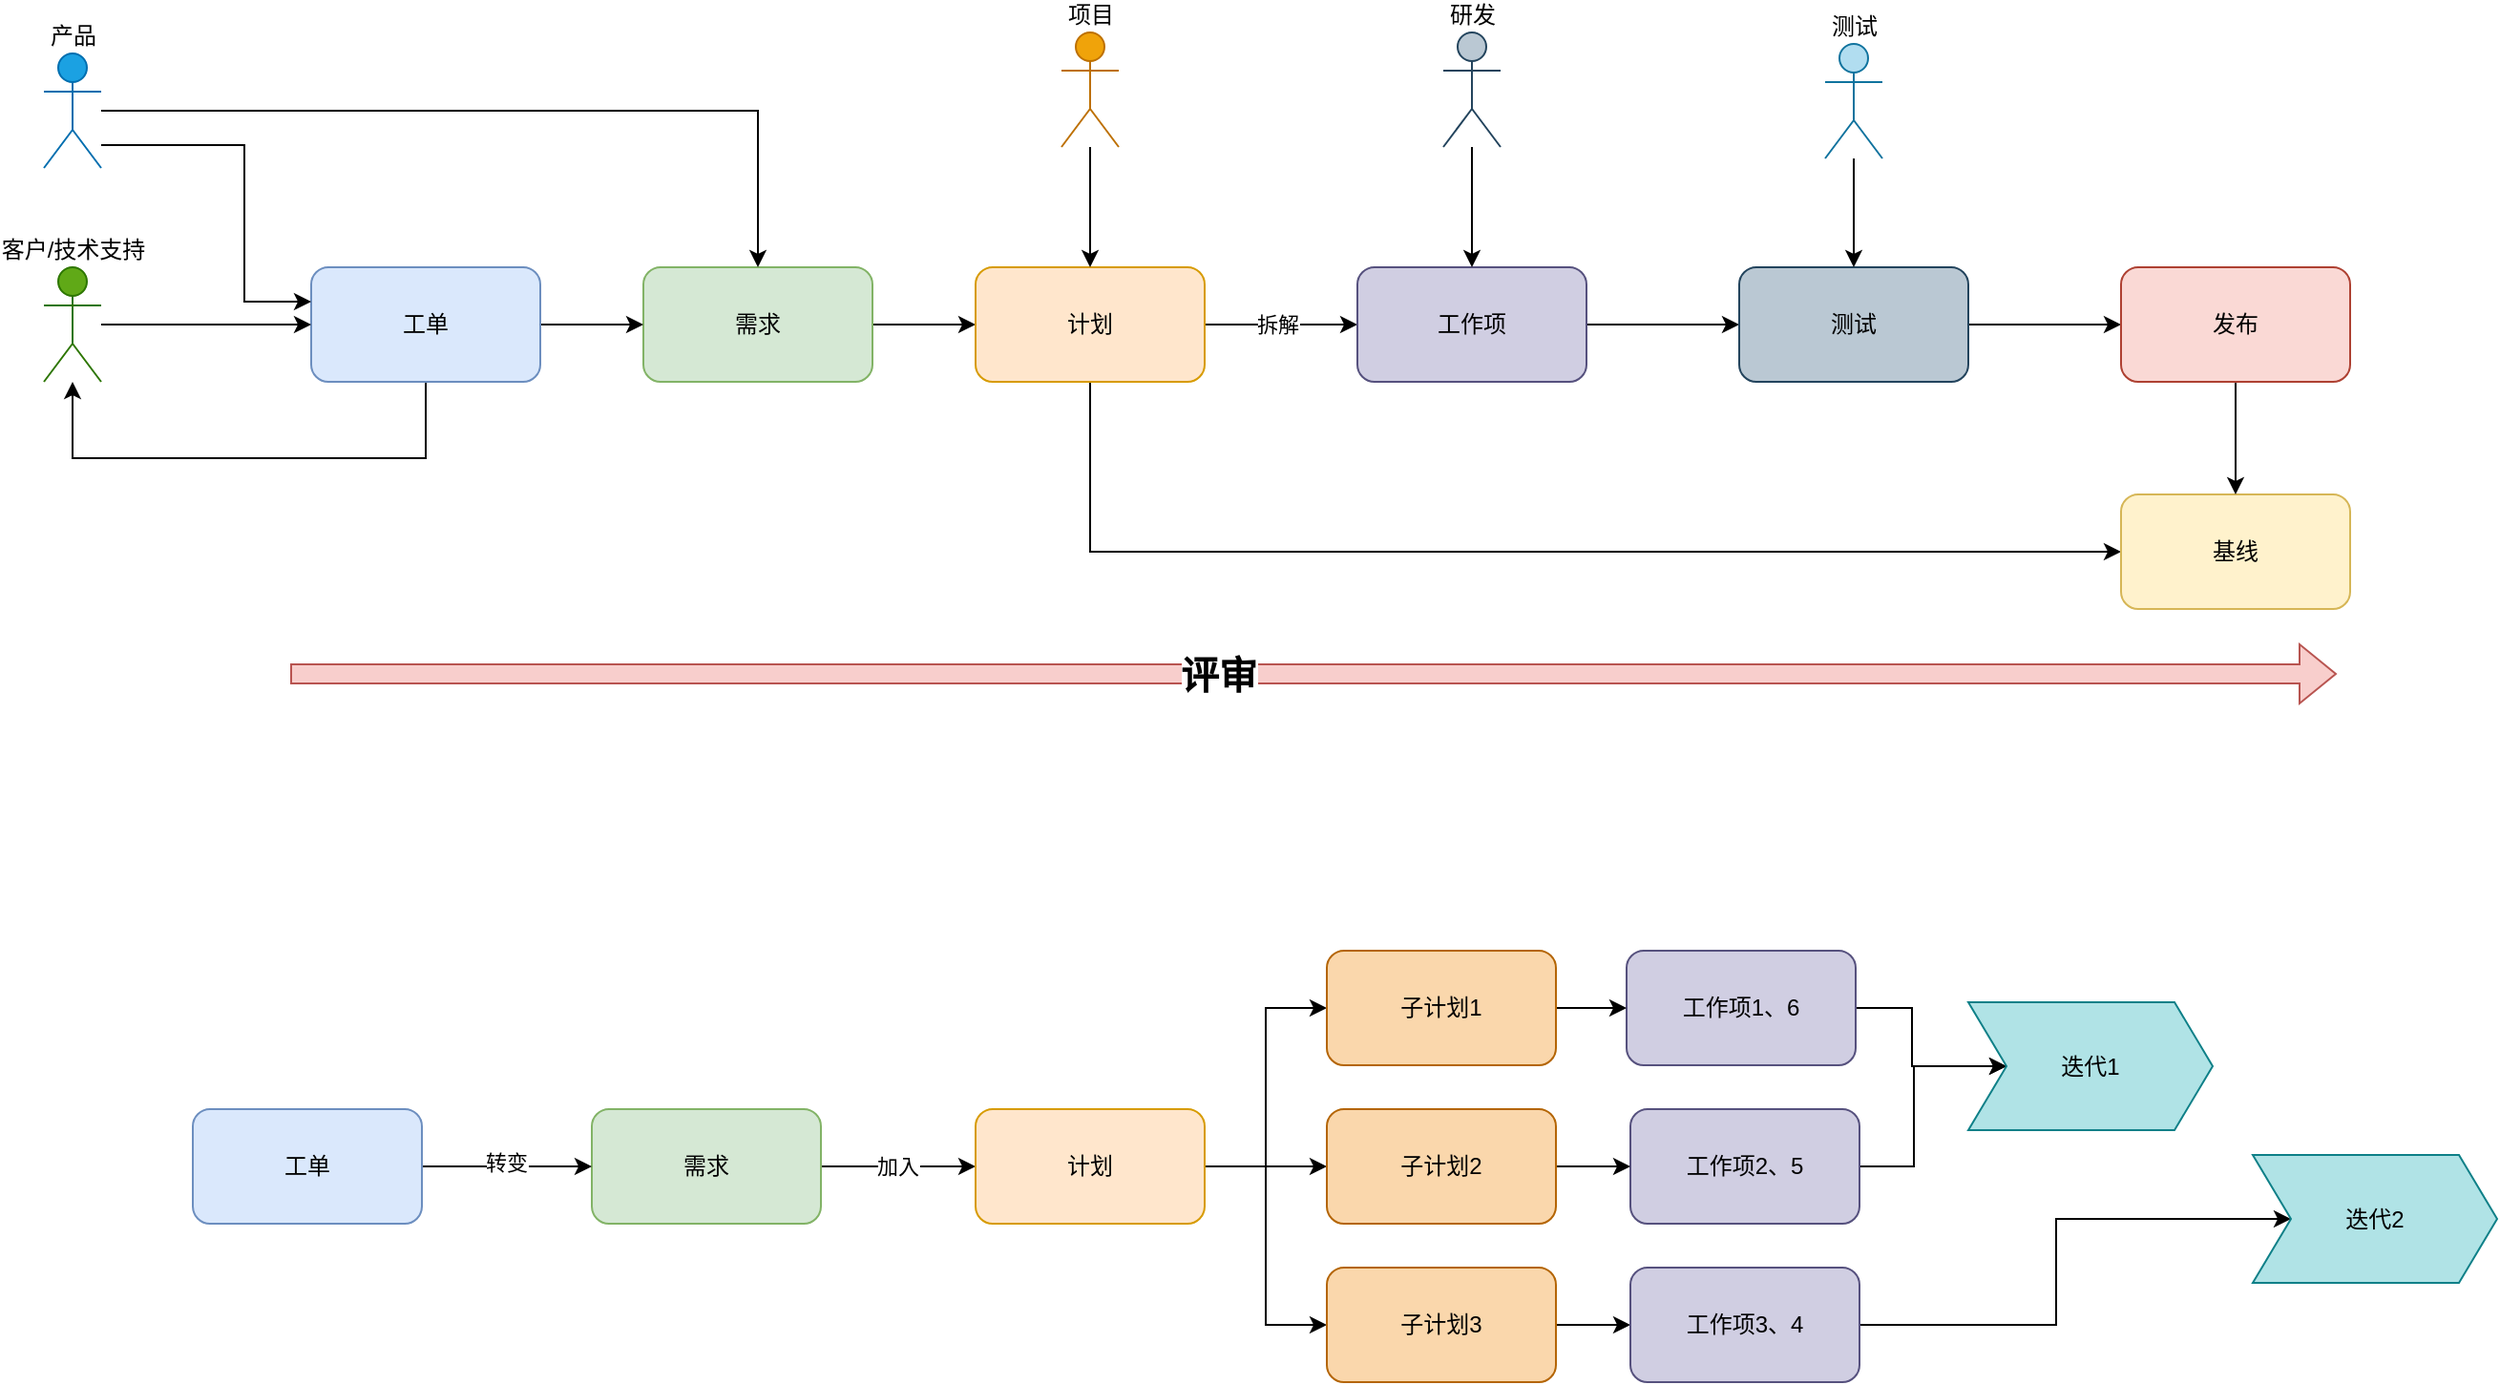<mxfile version="24.7.5">
  <diagram name="第 1 页" id="2eZtoxfymG-URuHRlI57">
    <mxGraphModel dx="1862" dy="1158" grid="0" gridSize="10" guides="1" tooltips="1" connect="1" arrows="1" fold="1" page="0" pageScale="1" pageWidth="827" pageHeight="1169" math="0" shadow="0">
      <root>
        <mxCell id="0" />
        <mxCell id="1" parent="0" />
        <mxCell id="0LN4HkRfIZQRdqv7bYkw-5" value="" style="edgeStyle=orthogonalEdgeStyle;rounded=0;orthogonalLoop=1;jettySize=auto;html=1;" parent="1" source="0LN4HkRfIZQRdqv7bYkw-1" target="0LN4HkRfIZQRdqv7bYkw-2" edge="1">
          <mxGeometry relative="1" as="geometry" />
        </mxCell>
        <mxCell id="0LN4HkRfIZQRdqv7bYkw-1" value="需求" style="rounded=1;whiteSpace=wrap;html=1;fillColor=#d5e8d4;strokeColor=#82b366;" parent="1" vertex="1">
          <mxGeometry x="26" y="272" width="120" height="60" as="geometry" />
        </mxCell>
        <mxCell id="TCPbzHH-cpWdyVpnec0z-8" value="" style="edgeStyle=orthogonalEdgeStyle;rounded=0;orthogonalLoop=1;jettySize=auto;html=1;" parent="1" source="0LN4HkRfIZQRdqv7bYkw-2" target="TCPbzHH-cpWdyVpnec0z-7" edge="1">
          <mxGeometry relative="1" as="geometry" />
        </mxCell>
        <mxCell id="TCPbzHH-cpWdyVpnec0z-9" value="拆解" style="edgeLabel;html=1;align=center;verticalAlign=middle;resizable=0;points=[];" parent="TCPbzHH-cpWdyVpnec0z-8" vertex="1" connectable="0">
          <mxGeometry x="-0.047" relative="1" as="geometry">
            <mxPoint as="offset" />
          </mxGeometry>
        </mxCell>
        <mxCell id="TCPbzHH-cpWdyVpnec0z-21" style="edgeStyle=orthogonalEdgeStyle;rounded=0;orthogonalLoop=1;jettySize=auto;html=1;entryX=0;entryY=0.5;entryDx=0;entryDy=0;" parent="1" source="0LN4HkRfIZQRdqv7bYkw-2" target="0LN4HkRfIZQRdqv7bYkw-7" edge="1">
          <mxGeometry relative="1" as="geometry">
            <Array as="points">
              <mxPoint x="260" y="421" />
            </Array>
          </mxGeometry>
        </mxCell>
        <mxCell id="0LN4HkRfIZQRdqv7bYkw-2" value="计划" style="rounded=1;whiteSpace=wrap;html=1;fillColor=#ffe6cc;strokeColor=#d79b00;" parent="1" vertex="1">
          <mxGeometry x="200" y="272" width="120" height="60" as="geometry" />
        </mxCell>
        <mxCell id="0LN4HkRfIZQRdqv7bYkw-11" style="edgeStyle=orthogonalEdgeStyle;rounded=0;orthogonalLoop=1;jettySize=auto;html=1;" parent="1" source="0LN4HkRfIZQRdqv7bYkw-3" target="0LN4HkRfIZQRdqv7bYkw-1" edge="1">
          <mxGeometry relative="1" as="geometry" />
        </mxCell>
        <mxCell id="TCPbzHH-cpWdyVpnec0z-3" style="edgeStyle=orthogonalEdgeStyle;rounded=0;orthogonalLoop=1;jettySize=auto;html=1;" parent="1" source="0LN4HkRfIZQRdqv7bYkw-3" target="0LN4HkRfIZQRdqv7bYkw-14" edge="1">
          <mxGeometry relative="1" as="geometry">
            <mxPoint x="-279" y="341" as="targetPoint" />
            <Array as="points">
              <mxPoint x="-88" y="372" />
              <mxPoint x="-273" y="372" />
            </Array>
          </mxGeometry>
        </mxCell>
        <mxCell id="0LN4HkRfIZQRdqv7bYkw-3" value="工单" style="rounded=1;whiteSpace=wrap;html=1;fillColor=#dae8fc;strokeColor=#6c8ebf;" parent="1" vertex="1">
          <mxGeometry x="-148" y="272" width="120" height="60" as="geometry" />
        </mxCell>
        <mxCell id="0LN4HkRfIZQRdqv7bYkw-7" value="基线" style="rounded=1;whiteSpace=wrap;html=1;fillColor=#fff2cc;strokeColor=#d6b656;" parent="1" vertex="1">
          <mxGeometry x="800" y="391" width="120" height="60" as="geometry" />
        </mxCell>
        <mxCell id="0LN4HkRfIZQRdqv7bYkw-9" value="" style="shape=flexArrow;endArrow=classic;html=1;rounded=0;fillColor=#f8cecc;strokeColor=#b85450;fontSize=23;fontStyle=1" parent="1" edge="1">
          <mxGeometry width="50" height="50" relative="1" as="geometry">
            <mxPoint x="-159" y="485" as="sourcePoint" />
            <mxPoint x="913" y="485" as="targetPoint" />
          </mxGeometry>
        </mxCell>
        <mxCell id="0LN4HkRfIZQRdqv7bYkw-10" value="评审" style="edgeLabel;html=1;align=center;verticalAlign=middle;resizable=0;points=[];fontStyle=1;fontSize=20;" parent="0LN4HkRfIZQRdqv7bYkw-9" vertex="1" connectable="0">
          <mxGeometry x="-0.094" y="-5" relative="1" as="geometry">
            <mxPoint y="-5" as="offset" />
          </mxGeometry>
        </mxCell>
        <mxCell id="0LN4HkRfIZQRdqv7bYkw-15" style="edgeStyle=orthogonalEdgeStyle;rounded=0;orthogonalLoop=1;jettySize=auto;html=1;" parent="1" source="0LN4HkRfIZQRdqv7bYkw-14" target="0LN4HkRfIZQRdqv7bYkw-3" edge="1">
          <mxGeometry relative="1" as="geometry" />
        </mxCell>
        <mxCell id="0LN4HkRfIZQRdqv7bYkw-14" value="客户/技术支持" style="shape=umlActor;verticalLabelPosition=top;verticalAlign=bottom;html=1;outlineConnect=0;fillColor=#60a917;fontColor=#000000;strokeColor=#2D7600;labelPosition=center;align=center;" parent="1" vertex="1">
          <mxGeometry x="-288" y="272" width="30" height="60" as="geometry" />
        </mxCell>
        <mxCell id="0LN4HkRfIZQRdqv7bYkw-21" style="edgeStyle=orthogonalEdgeStyle;rounded=0;orthogonalLoop=1;jettySize=auto;html=1;" parent="1" source="0LN4HkRfIZQRdqv7bYkw-16" target="0LN4HkRfIZQRdqv7bYkw-3" edge="1">
          <mxGeometry relative="1" as="geometry">
            <Array as="points">
              <mxPoint x="-183" y="208" />
              <mxPoint x="-183" y="290" />
            </Array>
          </mxGeometry>
        </mxCell>
        <mxCell id="0LN4HkRfIZQRdqv7bYkw-22" style="edgeStyle=orthogonalEdgeStyle;rounded=0;orthogonalLoop=1;jettySize=auto;html=1;" parent="1" source="0LN4HkRfIZQRdqv7bYkw-16" target="0LN4HkRfIZQRdqv7bYkw-1" edge="1">
          <mxGeometry relative="1" as="geometry" />
        </mxCell>
        <mxCell id="0LN4HkRfIZQRdqv7bYkw-16" value="产品" style="shape=umlActor;verticalLabelPosition=top;verticalAlign=bottom;html=1;outlineConnect=0;fillColor=#1ba1e2;fontColor=default;strokeColor=#006EAF;labelPosition=center;align=center;" parent="1" vertex="1">
          <mxGeometry x="-288" y="160" width="30" height="60" as="geometry" />
        </mxCell>
        <mxCell id="TCPbzHH-cpWdyVpnec0z-6" value="" style="edgeStyle=orthogonalEdgeStyle;rounded=0;orthogonalLoop=1;jettySize=auto;html=1;" parent="1" source="TCPbzHH-cpWdyVpnec0z-4" target="0LN4HkRfIZQRdqv7bYkw-2" edge="1">
          <mxGeometry relative="1" as="geometry" />
        </mxCell>
        <mxCell id="TCPbzHH-cpWdyVpnec0z-4" value="项目" style="shape=umlActor;verticalLabelPosition=top;verticalAlign=bottom;html=1;outlineConnect=0;fillColor=#f0a30a;fontColor=#000000;strokeColor=#BD7000;labelPosition=center;align=center;" parent="1" vertex="1">
          <mxGeometry x="245" y="149" width="30" height="60" as="geometry" />
        </mxCell>
        <mxCell id="TCPbzHH-cpWdyVpnec0z-11" value="" style="edgeStyle=orthogonalEdgeStyle;rounded=0;orthogonalLoop=1;jettySize=auto;html=1;" parent="1" source="TCPbzHH-cpWdyVpnec0z-7" target="TCPbzHH-cpWdyVpnec0z-10" edge="1">
          <mxGeometry relative="1" as="geometry" />
        </mxCell>
        <mxCell id="TCPbzHH-cpWdyVpnec0z-7" value="工作项" style="rounded=1;whiteSpace=wrap;html=1;fillColor=#d0cee2;strokeColor=#56517e;" parent="1" vertex="1">
          <mxGeometry x="400" y="272" width="120" height="60" as="geometry" />
        </mxCell>
        <mxCell id="TCPbzHH-cpWdyVpnec0z-13" value="" style="edgeStyle=orthogonalEdgeStyle;rounded=0;orthogonalLoop=1;jettySize=auto;html=1;" parent="1" source="TCPbzHH-cpWdyVpnec0z-10" target="TCPbzHH-cpWdyVpnec0z-12" edge="1">
          <mxGeometry relative="1" as="geometry" />
        </mxCell>
        <mxCell id="TCPbzHH-cpWdyVpnec0z-10" value="测试" style="rounded=1;whiteSpace=wrap;html=1;fillColor=#bac8d3;strokeColor=#23445d;" parent="1" vertex="1">
          <mxGeometry x="600" y="272" width="120" height="60" as="geometry" />
        </mxCell>
        <mxCell id="TCPbzHH-cpWdyVpnec0z-20" value="" style="edgeStyle=orthogonalEdgeStyle;rounded=0;orthogonalLoop=1;jettySize=auto;html=1;" parent="1" source="TCPbzHH-cpWdyVpnec0z-12" target="0LN4HkRfIZQRdqv7bYkw-7" edge="1">
          <mxGeometry relative="1" as="geometry" />
        </mxCell>
        <mxCell id="TCPbzHH-cpWdyVpnec0z-12" value="发布" style="rounded=1;whiteSpace=wrap;html=1;fillColor=#fad9d5;strokeColor=#ae4132;" parent="1" vertex="1">
          <mxGeometry x="800" y="272" width="120" height="60" as="geometry" />
        </mxCell>
        <mxCell id="TCPbzHH-cpWdyVpnec0z-15" value="" style="edgeStyle=orthogonalEdgeStyle;rounded=0;orthogonalLoop=1;jettySize=auto;html=1;" parent="1" source="TCPbzHH-cpWdyVpnec0z-14" target="TCPbzHH-cpWdyVpnec0z-7" edge="1">
          <mxGeometry relative="1" as="geometry" />
        </mxCell>
        <mxCell id="TCPbzHH-cpWdyVpnec0z-14" value="研发" style="shape=umlActor;verticalLabelPosition=top;verticalAlign=bottom;html=1;outlineConnect=0;fillColor=#bac8d3;strokeColor=#23445d;labelPosition=center;align=center;" parent="1" vertex="1">
          <mxGeometry x="445" y="149" width="30" height="60" as="geometry" />
        </mxCell>
        <mxCell id="TCPbzHH-cpWdyVpnec0z-17" value="" style="edgeStyle=orthogonalEdgeStyle;rounded=0;orthogonalLoop=1;jettySize=auto;html=1;" parent="1" source="TCPbzHH-cpWdyVpnec0z-16" target="TCPbzHH-cpWdyVpnec0z-10" edge="1">
          <mxGeometry relative="1" as="geometry" />
        </mxCell>
        <mxCell id="TCPbzHH-cpWdyVpnec0z-16" value="测试" style="shape=umlActor;verticalLabelPosition=top;verticalAlign=bottom;html=1;outlineConnect=0;fillColor=#b1ddf0;strokeColor=#10739e;labelPosition=center;align=center;" parent="1" vertex="1">
          <mxGeometry x="645" y="155" width="30" height="60" as="geometry" />
        </mxCell>
        <mxCell id="FxvOatLnnnG7d-rD3icm-6" value="" style="edgeStyle=orthogonalEdgeStyle;rounded=0;orthogonalLoop=1;jettySize=auto;html=1;" edge="1" parent="1" source="FxvOatLnnnG7d-rD3icm-1" target="FxvOatLnnnG7d-rD3icm-2">
          <mxGeometry relative="1" as="geometry" />
        </mxCell>
        <mxCell id="FxvOatLnnnG7d-rD3icm-8" value="加入" style="edgeLabel;html=1;align=center;verticalAlign=middle;resizable=0;points=[];" vertex="1" connectable="0" parent="FxvOatLnnnG7d-rD3icm-6">
          <mxGeometry x="-0.015" relative="1" as="geometry">
            <mxPoint as="offset" />
          </mxGeometry>
        </mxCell>
        <mxCell id="FxvOatLnnnG7d-rD3icm-1" value="需求" style="rounded=1;whiteSpace=wrap;html=1;fillColor=#d5e8d4;strokeColor=#82b366;" vertex="1" parent="1">
          <mxGeometry x="-1" y="713" width="120" height="60" as="geometry" />
        </mxCell>
        <mxCell id="FxvOatLnnnG7d-rD3icm-14" style="edgeStyle=orthogonalEdgeStyle;rounded=0;orthogonalLoop=1;jettySize=auto;html=1;" edge="1" parent="1" source="FxvOatLnnnG7d-rD3icm-2" target="FxvOatLnnnG7d-rD3icm-10">
          <mxGeometry relative="1" as="geometry">
            <Array as="points">
              <mxPoint x="352" y="743" />
              <mxPoint x="352" y="660" />
            </Array>
          </mxGeometry>
        </mxCell>
        <mxCell id="FxvOatLnnnG7d-rD3icm-16" style="edgeStyle=orthogonalEdgeStyle;rounded=0;orthogonalLoop=1;jettySize=auto;html=1;" edge="1" parent="1" source="FxvOatLnnnG7d-rD3icm-2" target="FxvOatLnnnG7d-rD3icm-11">
          <mxGeometry relative="1" as="geometry" />
        </mxCell>
        <mxCell id="FxvOatLnnnG7d-rD3icm-17" style="edgeStyle=orthogonalEdgeStyle;rounded=0;orthogonalLoop=1;jettySize=auto;html=1;" edge="1" parent="1" source="FxvOatLnnnG7d-rD3icm-2" target="FxvOatLnnnG7d-rD3icm-12">
          <mxGeometry relative="1" as="geometry">
            <Array as="points">
              <mxPoint x="352" y="743" />
              <mxPoint x="352" y="826" />
            </Array>
          </mxGeometry>
        </mxCell>
        <mxCell id="FxvOatLnnnG7d-rD3icm-2" value="计划" style="rounded=1;whiteSpace=wrap;html=1;fillColor=#ffe6cc;strokeColor=#d79b00;" vertex="1" parent="1">
          <mxGeometry x="200" y="713" width="120" height="60" as="geometry" />
        </mxCell>
        <mxCell id="FxvOatLnnnG7d-rD3icm-5" value="" style="edgeStyle=orthogonalEdgeStyle;rounded=0;orthogonalLoop=1;jettySize=auto;html=1;" edge="1" parent="1" source="FxvOatLnnnG7d-rD3icm-3" target="FxvOatLnnnG7d-rD3icm-1">
          <mxGeometry relative="1" as="geometry" />
        </mxCell>
        <mxCell id="FxvOatLnnnG7d-rD3icm-7" value="转变" style="edgeLabel;html=1;align=center;verticalAlign=middle;resizable=0;points=[];" vertex="1" connectable="0" parent="FxvOatLnnnG7d-rD3icm-5">
          <mxGeometry x="-0.025" y="2" relative="1" as="geometry">
            <mxPoint as="offset" />
          </mxGeometry>
        </mxCell>
        <mxCell id="FxvOatLnnnG7d-rD3icm-3" value="工单" style="rounded=1;whiteSpace=wrap;html=1;fillColor=#dae8fc;strokeColor=#6c8ebf;" vertex="1" parent="1">
          <mxGeometry x="-210" y="713" width="120" height="60" as="geometry" />
        </mxCell>
        <mxCell id="FxvOatLnnnG7d-rD3icm-23" style="edgeStyle=orthogonalEdgeStyle;rounded=0;orthogonalLoop=1;jettySize=auto;html=1;" edge="1" parent="1" source="FxvOatLnnnG7d-rD3icm-4" target="FxvOatLnnnG7d-rD3icm-21">
          <mxGeometry relative="1" as="geometry" />
        </mxCell>
        <mxCell id="FxvOatLnnnG7d-rD3icm-4" value="工作项1、6" style="rounded=1;whiteSpace=wrap;html=1;fillColor=#d0cee2;strokeColor=#56517e;" vertex="1" parent="1">
          <mxGeometry x="541" y="630" width="120" height="60" as="geometry" />
        </mxCell>
        <mxCell id="FxvOatLnnnG7d-rD3icm-24" style="edgeStyle=orthogonalEdgeStyle;rounded=0;orthogonalLoop=1;jettySize=auto;html=1;entryX=0;entryY=0.5;entryDx=0;entryDy=0;" edge="1" parent="1" source="FxvOatLnnnG7d-rD3icm-9" target="FxvOatLnnnG7d-rD3icm-21">
          <mxGeometry relative="1" as="geometry" />
        </mxCell>
        <mxCell id="FxvOatLnnnG7d-rD3icm-9" value="工作项2、5" style="rounded=1;whiteSpace=wrap;html=1;fillColor=#d0cee2;strokeColor=#56517e;" vertex="1" parent="1">
          <mxGeometry x="543" y="713" width="120" height="60" as="geometry" />
        </mxCell>
        <mxCell id="FxvOatLnnnG7d-rD3icm-15" value="" style="edgeStyle=orthogonalEdgeStyle;rounded=0;orthogonalLoop=1;jettySize=auto;html=1;" edge="1" parent="1" source="FxvOatLnnnG7d-rD3icm-10" target="FxvOatLnnnG7d-rD3icm-4">
          <mxGeometry relative="1" as="geometry" />
        </mxCell>
        <mxCell id="FxvOatLnnnG7d-rD3icm-10" value="子计划1" style="rounded=1;whiteSpace=wrap;html=1;fillColor=#fad7ac;strokeColor=#b46504;" vertex="1" parent="1">
          <mxGeometry x="384" y="630" width="120" height="60" as="geometry" />
        </mxCell>
        <mxCell id="FxvOatLnnnG7d-rD3icm-18" value="" style="edgeStyle=orthogonalEdgeStyle;rounded=0;orthogonalLoop=1;jettySize=auto;html=1;" edge="1" parent="1" source="FxvOatLnnnG7d-rD3icm-11" target="FxvOatLnnnG7d-rD3icm-9">
          <mxGeometry relative="1" as="geometry" />
        </mxCell>
        <mxCell id="FxvOatLnnnG7d-rD3icm-11" value="子计划2" style="rounded=1;whiteSpace=wrap;html=1;fillColor=#fad7ac;strokeColor=#b46504;" vertex="1" parent="1">
          <mxGeometry x="384" y="713" width="120" height="60" as="geometry" />
        </mxCell>
        <mxCell id="FxvOatLnnnG7d-rD3icm-19" value="" style="edgeStyle=orthogonalEdgeStyle;rounded=0;orthogonalLoop=1;jettySize=auto;html=1;" edge="1" parent="1" source="FxvOatLnnnG7d-rD3icm-12" target="FxvOatLnnnG7d-rD3icm-13">
          <mxGeometry relative="1" as="geometry" />
        </mxCell>
        <mxCell id="FxvOatLnnnG7d-rD3icm-12" value="子计划3" style="rounded=1;whiteSpace=wrap;html=1;fillColor=#fad7ac;strokeColor=#b46504;" vertex="1" parent="1">
          <mxGeometry x="384" y="796" width="120" height="60" as="geometry" />
        </mxCell>
        <mxCell id="FxvOatLnnnG7d-rD3icm-25" style="edgeStyle=orthogonalEdgeStyle;rounded=0;orthogonalLoop=1;jettySize=auto;html=1;entryX=0;entryY=0.5;entryDx=0;entryDy=0;" edge="1" parent="1" source="FxvOatLnnnG7d-rD3icm-13" target="FxvOatLnnnG7d-rD3icm-22">
          <mxGeometry relative="1" as="geometry" />
        </mxCell>
        <mxCell id="FxvOatLnnnG7d-rD3icm-13" value="工作项3、4" style="rounded=1;whiteSpace=wrap;html=1;fillColor=#d0cee2;strokeColor=#56517e;" vertex="1" parent="1">
          <mxGeometry x="543" y="796" width="120" height="60" as="geometry" />
        </mxCell>
        <mxCell id="FxvOatLnnnG7d-rD3icm-21" value="迭代1" style="shape=step;perimeter=stepPerimeter;whiteSpace=wrap;html=1;fixedSize=1;fillColor=#b0e3e6;strokeColor=#0e8088;" vertex="1" parent="1">
          <mxGeometry x="720" y="657" width="128" height="67" as="geometry" />
        </mxCell>
        <mxCell id="FxvOatLnnnG7d-rD3icm-22" value="迭代2" style="shape=step;perimeter=stepPerimeter;whiteSpace=wrap;html=1;fixedSize=1;fillColor=#b0e3e6;strokeColor=#0e8088;" vertex="1" parent="1">
          <mxGeometry x="869" y="737" width="128" height="67" as="geometry" />
        </mxCell>
      </root>
    </mxGraphModel>
  </diagram>
</mxfile>
